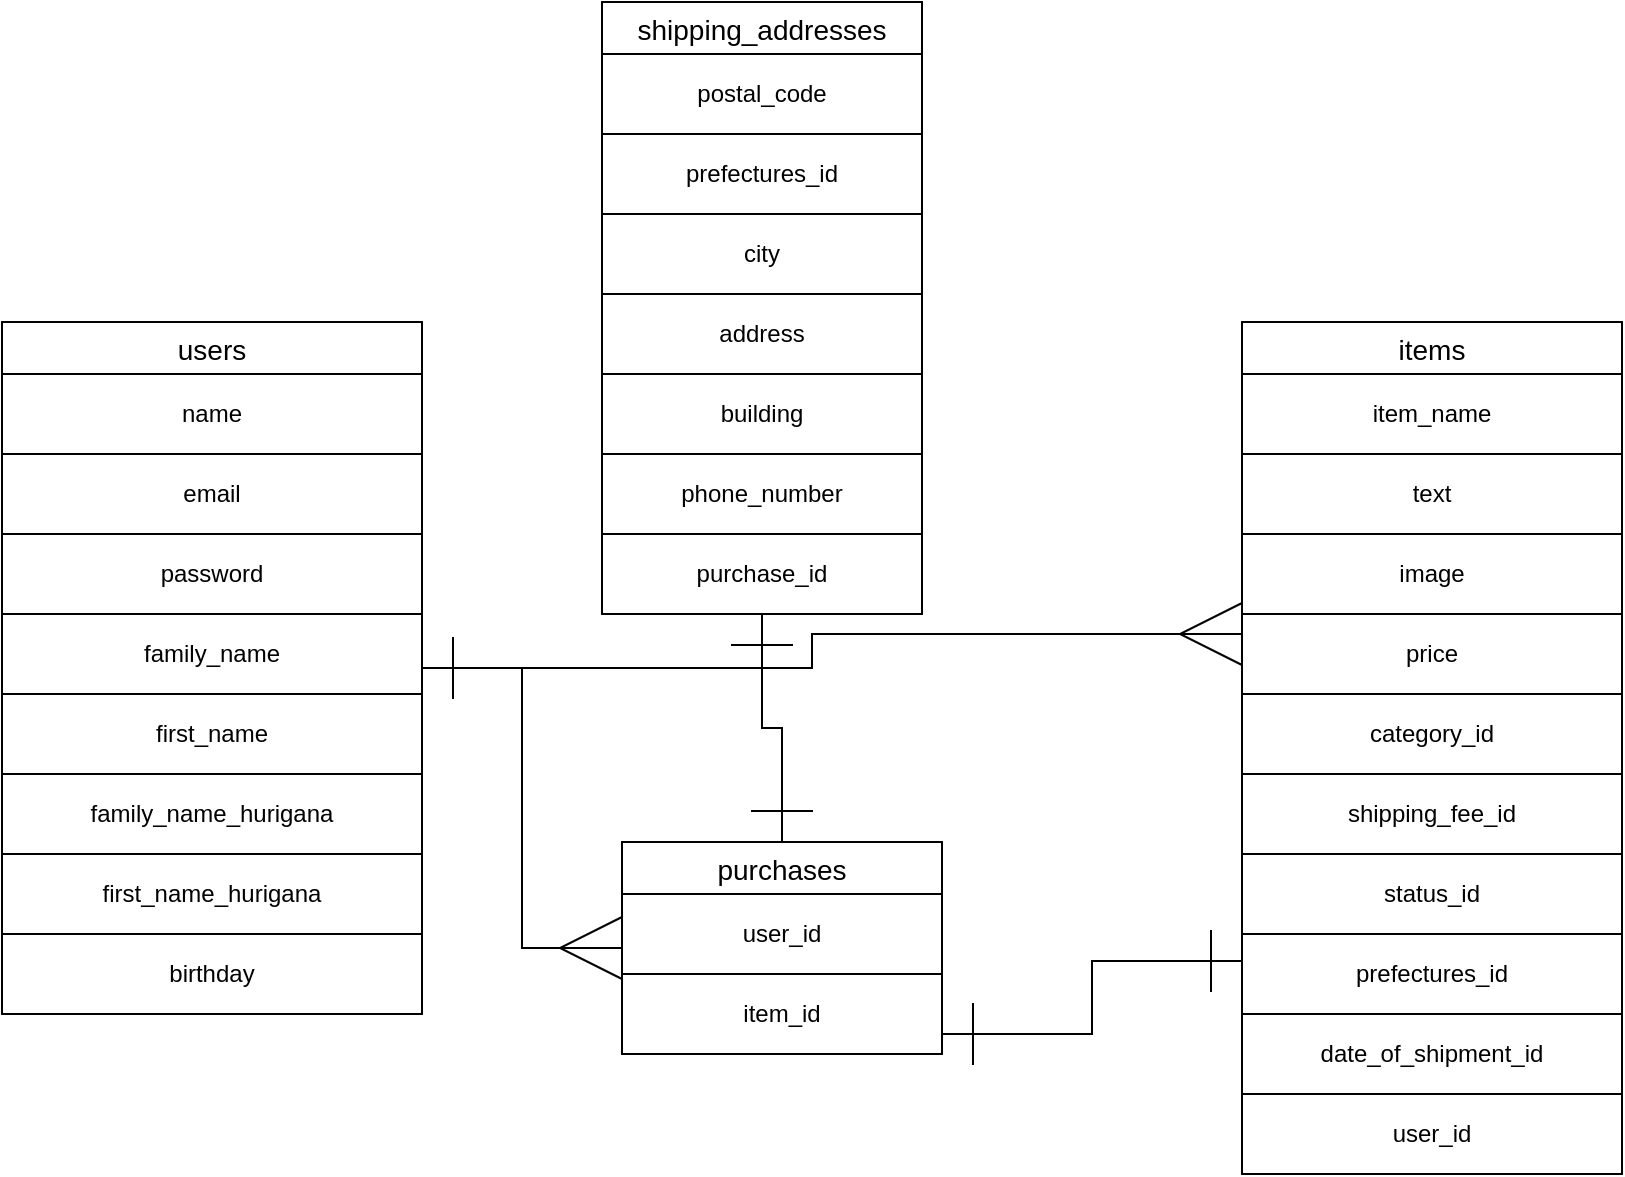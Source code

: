 <mxfile version="14.2.4" type="embed">
    <diagram id="n72wKUA7XZm3Ol2IFhR3" name="ページ1">
        <mxGraphModel dx="1016" dy="859" grid="1" gridSize="10" guides="1" tooltips="1" connect="1" arrows="1" fold="1" page="1" pageScale="1" pageWidth="850" pageHeight="1100" math="0" shadow="0">
            <root>
                <mxCell id="0"/>
                <mxCell id="1" parent="0"/>
                <mxCell id="131" style="edgeStyle=orthogonalEdgeStyle;rounded=0;orthogonalLoop=1;jettySize=auto;html=1;exitX=0;exitY=0.75;exitDx=0;exitDy=0;entryX=1;entryY=0.75;entryDx=0;entryDy=0;startArrow=ERone;startFill=0;startSize=29;sourcePerimeterSpacing=0;endArrow=ERone;endFill=0;endSize=29;targetPerimeterSpacing=0;" parent="1" source="36" target="118" edge="1">
                    <mxGeometry relative="1" as="geometry"/>
                </mxCell>
                <mxCell id="36" value="items" style="swimlane;fontStyle=0;childLayout=stackLayout;horizontal=1;startSize=26;horizontalStack=0;resizeParent=1;resizeParentMax=0;resizeLast=0;collapsible=1;marginBottom=0;align=center;fontSize=14;" parent="1" vertex="1">
                    <mxGeometry x="650" y="190" width="190" height="426" as="geometry"/>
                </mxCell>
                <mxCell id="61" value="item_name" style="whiteSpace=wrap;html=1;align=center;" parent="36" vertex="1">
                    <mxGeometry y="26" width="190" height="40" as="geometry"/>
                </mxCell>
                <mxCell id="132" value="text" style="whiteSpace=wrap;html=1;align=center;" vertex="1" parent="36">
                    <mxGeometry y="66" width="190" height="40" as="geometry"/>
                </mxCell>
                <mxCell id="62" value="image" style="whiteSpace=wrap;html=1;align=center;" parent="36" vertex="1">
                    <mxGeometry y="106" width="190" height="40" as="geometry"/>
                </mxCell>
                <mxCell id="78" value="price" style="whiteSpace=wrap;html=1;align=center;" parent="36" vertex="1">
                    <mxGeometry y="146" width="190" height="40" as="geometry"/>
                </mxCell>
                <mxCell id="63" value="category_id" style="whiteSpace=wrap;html=1;align=center;" parent="36" vertex="1">
                    <mxGeometry y="186" width="190" height="40" as="geometry"/>
                </mxCell>
                <mxCell id="133" value="shipping_fee_id" style="whiteSpace=wrap;html=1;align=center;" vertex="1" parent="36">
                    <mxGeometry y="226" width="190" height="40" as="geometry"/>
                </mxCell>
                <mxCell id="76" value="status_id" style="whiteSpace=wrap;html=1;align=center;" parent="36" vertex="1">
                    <mxGeometry y="266" width="190" height="40" as="geometry"/>
                </mxCell>
                <mxCell id="77" value="prefectures_id" style="whiteSpace=wrap;html=1;align=center;" parent="36" vertex="1">
                    <mxGeometry y="306" width="190" height="40" as="geometry"/>
                </mxCell>
                <mxCell id="79" value="date_of_shipment_id" style="whiteSpace=wrap;html=1;align=center;" parent="36" vertex="1">
                    <mxGeometry y="346" width="190" height="40" as="geometry"/>
                </mxCell>
                <mxCell id="80" value="user_id" style="whiteSpace=wrap;html=1;align=center;" parent="36" vertex="1">
                    <mxGeometry y="386" width="190" height="40" as="geometry"/>
                </mxCell>
                <mxCell id="124" style="edgeStyle=orthogonalEdgeStyle;rounded=0;orthogonalLoop=1;jettySize=auto;html=1;exitX=1;exitY=0.5;exitDx=0;exitDy=0;entryX=0;entryY=0.25;entryDx=0;entryDy=0;startSize=0;sourcePerimeterSpacing=0;endArrow=ERmany;endFill=0;endSize=29;targetPerimeterSpacing=0;" parent="1" source="81" target="78" edge="1">
                    <mxGeometry relative="1" as="geometry"/>
                </mxCell>
                <mxCell id="126" style="edgeStyle=orthogonalEdgeStyle;rounded=0;orthogonalLoop=1;jettySize=auto;html=1;exitX=1;exitY=0.5;exitDx=0;exitDy=0;entryX=0;entryY=0.5;entryDx=0;entryDy=0;startSize=29;sourcePerimeterSpacing=0;endArrow=ERmany;endFill=0;endSize=29;targetPerimeterSpacing=0;startArrow=ERone;startFill=0;" parent="1" source="81" target="106" edge="1">
                    <mxGeometry relative="1" as="geometry"/>
                </mxCell>
                <mxCell id="81" value="users" style="swimlane;fontStyle=0;childLayout=stackLayout;horizontal=1;startSize=26;horizontalStack=0;resizeParent=1;resizeParentMax=0;resizeLast=0;collapsible=1;marginBottom=0;align=center;fontSize=14;" parent="1" vertex="1">
                    <mxGeometry x="30" y="190" width="210" height="346" as="geometry"/>
                </mxCell>
                <mxCell id="87" value="name" style="whiteSpace=wrap;html=1;align=center;" parent="81" vertex="1">
                    <mxGeometry y="26" width="210" height="40" as="geometry"/>
                </mxCell>
                <mxCell id="88" value="email" style="whiteSpace=wrap;html=1;align=center;" parent="81" vertex="1">
                    <mxGeometry y="66" width="210" height="40" as="geometry"/>
                </mxCell>
                <mxCell id="89" value="password" style="whiteSpace=wrap;html=1;align=center;" parent="81" vertex="1">
                    <mxGeometry y="106" width="210" height="40" as="geometry"/>
                </mxCell>
                <mxCell id="91" value="family_name" style="whiteSpace=wrap;html=1;align=center;" parent="81" vertex="1">
                    <mxGeometry y="146" width="210" height="40" as="geometry"/>
                </mxCell>
                <mxCell id="134" value="first_name" style="whiteSpace=wrap;html=1;align=center;" vertex="1" parent="81">
                    <mxGeometry y="186" width="210" height="40" as="geometry"/>
                </mxCell>
                <mxCell id="90" value="family_name_hurigana" style="whiteSpace=wrap;html=1;align=center;" parent="81" vertex="1">
                    <mxGeometry y="226" width="210" height="40" as="geometry"/>
                </mxCell>
                <mxCell id="135" value="first_name_hurigana" style="whiteSpace=wrap;html=1;align=center;" vertex="1" parent="81">
                    <mxGeometry y="266" width="210" height="40" as="geometry"/>
                </mxCell>
                <mxCell id="92" value="birthday" style="whiteSpace=wrap;html=1;align=center;" parent="81" vertex="1">
                    <mxGeometry y="306" width="210" height="40" as="geometry"/>
                </mxCell>
                <mxCell id="141" style="edgeStyle=orthogonalEdgeStyle;rounded=0;orthogonalLoop=1;jettySize=auto;html=1;exitX=0.5;exitY=0;exitDx=0;exitDy=0;entryX=0.5;entryY=1;entryDx=0;entryDy=0;startArrow=ERone;startFill=0;endArrow=ERone;endFill=0;endSize=29;startSize=29;" edge="1" parent="1" source="106" target="110">
                    <mxGeometry relative="1" as="geometry"/>
                </mxCell>
                <mxCell id="106" value="purchases" style="swimlane;fontStyle=0;childLayout=stackLayout;horizontal=1;startSize=26;horizontalStack=0;resizeParent=1;resizeParentMax=0;resizeLast=0;collapsible=1;marginBottom=0;align=center;fontSize=14;" parent="1" vertex="1">
                    <mxGeometry x="340" y="450" width="160" height="106" as="geometry"/>
                </mxCell>
                <mxCell id="116" value="user_id" style="whiteSpace=wrap;html=1;align=center;" parent="106" vertex="1">
                    <mxGeometry y="26" width="160" height="40" as="geometry"/>
                </mxCell>
                <mxCell id="118" value="item_id" style="whiteSpace=wrap;html=1;align=center;" parent="106" vertex="1">
                    <mxGeometry y="66" width="160" height="40" as="geometry"/>
                </mxCell>
                <mxCell id="110" value="shipping_addresses" style="swimlane;fontStyle=0;childLayout=stackLayout;horizontal=1;startSize=26;horizontalStack=0;resizeParent=1;resizeParentMax=0;resizeLast=0;collapsible=1;marginBottom=0;align=center;fontSize=14;" parent="1" vertex="1">
                    <mxGeometry x="330" y="30" width="160" height="306" as="geometry"/>
                </mxCell>
                <mxCell id="114" value="postal_code" style="whiteSpace=wrap;html=1;align=center;" parent="110" vertex="1">
                    <mxGeometry y="26" width="160" height="40" as="geometry"/>
                </mxCell>
                <mxCell id="139" value="prefectures_id" style="whiteSpace=wrap;html=1;align=center;" vertex="1" parent="110">
                    <mxGeometry y="66" width="160" height="40" as="geometry"/>
                </mxCell>
                <mxCell id="136" value="city" style="whiteSpace=wrap;html=1;align=center;" vertex="1" parent="110">
                    <mxGeometry y="106" width="160" height="40" as="geometry"/>
                </mxCell>
                <mxCell id="138" value="address" style="whiteSpace=wrap;html=1;align=center;" vertex="1" parent="110">
                    <mxGeometry y="146" width="160" height="40" as="geometry"/>
                </mxCell>
                <mxCell id="137" value="building" style="whiteSpace=wrap;html=1;align=center;" vertex="1" parent="110">
                    <mxGeometry y="186" width="160" height="40" as="geometry"/>
                </mxCell>
                <mxCell id="140" value="phone_number" style="whiteSpace=wrap;html=1;align=center;" vertex="1" parent="110">
                    <mxGeometry y="226" width="160" height="40" as="geometry"/>
                </mxCell>
                <mxCell id="121" value="purchase_id" style="whiteSpace=wrap;html=1;align=center;" parent="110" vertex="1">
                    <mxGeometry y="266" width="160" height="40" as="geometry"/>
                </mxCell>
            </root>
        </mxGraphModel>
    </diagram>
</mxfile>